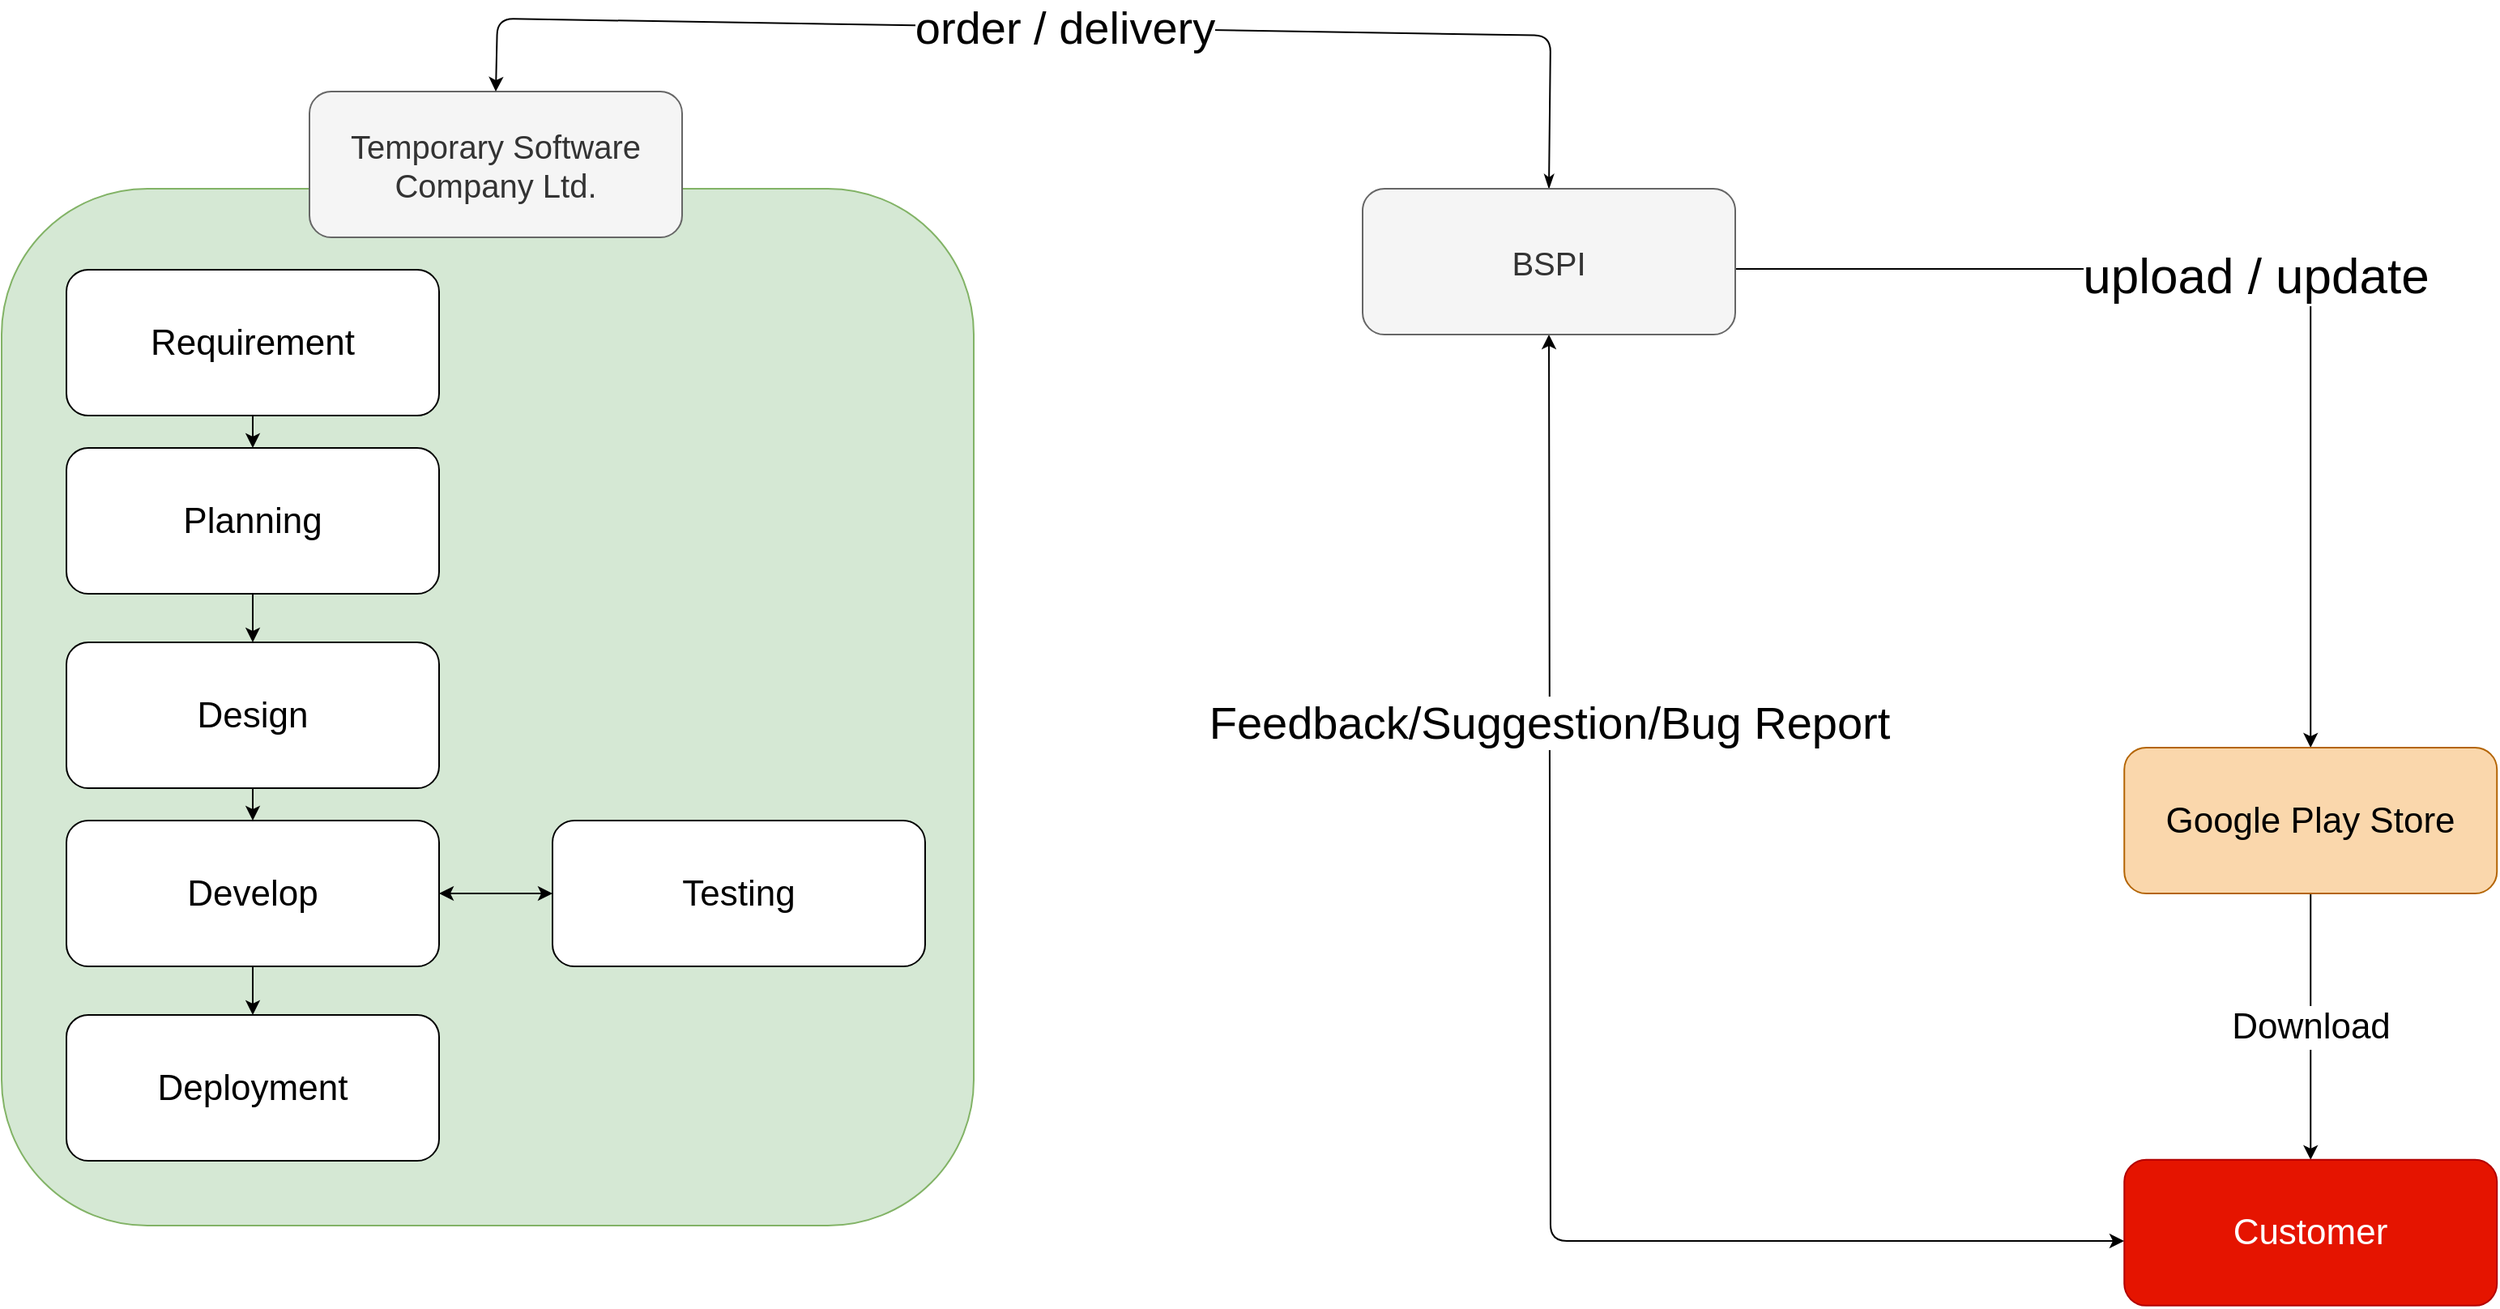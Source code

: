 <mxfile version="10.6.0" type="github"><diagram id="_4Gg-TKVNMU4XP4fb0Fz" name="Page-1"><mxGraphModel dx="2020" dy="1154" grid="1" gridSize="10" guides="1" tooltips="1" connect="1" arrows="1" fold="1" page="1" pageScale="1" pageWidth="850" pageHeight="1100" math="0" shadow="0"><root><mxCell id="0"/><mxCell id="1" parent="0"/><mxCell id="L8AU2VVw_bmX-V4IPNlR-5" value="upload / update" style="edgeStyle=orthogonalEdgeStyle;rounded=0;orthogonalLoop=1;jettySize=auto;html=1;entryX=0.5;entryY=0;entryDx=0;entryDy=0;fontSize=31;exitX=0;exitY=0.75;exitDx=0;exitDy=0;" edge="1" parent="1" source="JvbYvJGQFCC8Bi67AofF-60" target="JvbYvJGQFCC8Bi67AofF-19"><mxGeometry x="0.266" y="-4" relative="1" as="geometry"><Array as="points"><mxPoint x="1050" y="630"/><mxPoint x="1636" y="630"/></Array><mxPoint as="offset"/></mxGeometry></mxCell><mxCell id="JvbYvJGQFCC8Bi67AofF-9" value="" style="rounded=1;whiteSpace=wrap;html=1;fillColor=#d5e8d4;strokeColor=#82b366;" parent="1" vertex="1"><mxGeometry x="210" y="580.5" width="600" height="640" as="geometry"/></mxCell><mxCell id="cOc5OjOTB0Sk3N7PSCbI-2" value="Temporary Software Company Ltd." style="rounded=1;whiteSpace=wrap;html=1;fontSize=20;fillColor=#f5f5f5;strokeColor=#666666;fontColor=#333333;" parent="1" vertex="1"><mxGeometry x="400" y="520.5" width="230" height="90" as="geometry"/></mxCell><mxCell id="JvbYvJGQFCC8Bi67AofF-1" value="&lt;div style=&quot;font-size: 22px;&quot;&gt;Requirement&lt;/div&gt;" style="rounded=1;whiteSpace=wrap;html=1;fontSize=22;" parent="1" vertex="1"><mxGeometry x="250" y="630.5" width="230" height="90" as="geometry"/></mxCell><mxCell id="JvbYvJGQFCC8Bi67AofF-49" style="edgeStyle=orthogonalEdgeStyle;rounded=0;orthogonalLoop=1;jettySize=auto;html=1;exitX=0.5;exitY=1;exitDx=0;exitDy=0;entryX=0.5;entryY=0;entryDx=0;entryDy=0;fontSize=22;" parent="1" source="JvbYvJGQFCC8Bi67AofF-2" target="JvbYvJGQFCC8Bi67AofF-3" edge="1"><mxGeometry relative="1" as="geometry"/></mxCell><mxCell id="JvbYvJGQFCC8Bi67AofF-2" value="&lt;div style=&quot;font-size: 22px;&quot;&gt;Planning&lt;/div&gt;" style="rounded=1;whiteSpace=wrap;html=1;fontSize=22;" parent="1" vertex="1"><mxGeometry x="250" y="740.5" width="230" height="90" as="geometry"/></mxCell><mxCell id="JvbYvJGQFCC8Bi67AofF-50" style="edgeStyle=orthogonalEdgeStyle;rounded=0;orthogonalLoop=1;jettySize=auto;html=1;exitX=0.5;exitY=1;exitDx=0;exitDy=0;entryX=0.5;entryY=0;entryDx=0;entryDy=0;fontSize=22;" parent="1" source="JvbYvJGQFCC8Bi67AofF-3" target="JvbYvJGQFCC8Bi67AofF-4" edge="1"><mxGeometry relative="1" as="geometry"/></mxCell><mxCell id="JvbYvJGQFCC8Bi67AofF-3" value="Design" style="rounded=1;whiteSpace=wrap;html=1;fontSize=22;" parent="1" vertex="1"><mxGeometry x="250" y="860.5" width="230" height="90" as="geometry"/></mxCell><mxCell id="JvbYvJGQFCC8Bi67AofF-51" style="edgeStyle=orthogonalEdgeStyle;rounded=0;orthogonalLoop=1;jettySize=auto;html=1;exitX=0.5;exitY=1;exitDx=0;exitDy=0;entryX=0.5;entryY=0;entryDx=0;entryDy=0;fontSize=22;" parent="1" source="JvbYvJGQFCC8Bi67AofF-4" target="JvbYvJGQFCC8Bi67AofF-6" edge="1"><mxGeometry relative="1" as="geometry"/></mxCell><mxCell id="JvbYvJGQFCC8Bi67AofF-4" value="&lt;div style=&quot;font-size: 22px;&quot;&gt;Develop&lt;/div&gt;" style="rounded=1;whiteSpace=wrap;html=1;fontSize=22;" parent="1" vertex="1"><mxGeometry x="250" y="970.5" width="230" height="90" as="geometry"/></mxCell><mxCell id="JvbYvJGQFCC8Bi67AofF-5" value="Testing" style="rounded=1;whiteSpace=wrap;html=1;fontSize=22;" parent="1" vertex="1"><mxGeometry x="550" y="970.5" width="230" height="90" as="geometry"/></mxCell><mxCell id="JvbYvJGQFCC8Bi67AofF-6" value="Deployment" style="rounded=1;whiteSpace=wrap;html=1;fontSize=22;" parent="1" vertex="1"><mxGeometry x="250" y="1090.5" width="230" height="90" as="geometry"/></mxCell><mxCell id="JvbYvJGQFCC8Bi67AofF-7" value="" style="endArrow=classic;startArrow=classic;html=1;entryX=0;entryY=0.5;entryDx=0;entryDy=0;exitX=1;exitY=0.5;exitDx=0;exitDy=0;" parent="1" source="JvbYvJGQFCC8Bi67AofF-4" target="JvbYvJGQFCC8Bi67AofF-5" edge="1"><mxGeometry width="50" height="50" relative="1" as="geometry"><mxPoint x="250" y="1250.5" as="sourcePoint"/><mxPoint x="300" y="1200.5" as="targetPoint"/></mxGeometry></mxCell><mxCell id="JvbYvJGQFCC8Bi67AofF-37" value="Download" style="edgeStyle=orthogonalEdgeStyle;rounded=0;orthogonalLoop=1;jettySize=auto;html=1;fontSize=22;" parent="1" source="JvbYvJGQFCC8Bi67AofF-19" target="JvbYvJGQFCC8Bi67AofF-36" edge="1"><mxGeometry relative="1" as="geometry"/></mxCell><mxCell id="JvbYvJGQFCC8Bi67AofF-19" value="&lt;div style=&quot;font-size: 22px;&quot;&gt;Google Play Store&lt;/div&gt;" style="rounded=1;whiteSpace=wrap;html=1;fontSize=22;fillColor=#fad7ac;strokeColor=#b46504;" parent="1" vertex="1"><mxGeometry x="1520.118" y="925.5" width="230" height="90" as="geometry"/></mxCell><mxCell id="JvbYvJGQFCC8Bi67AofF-36" value="Customer" style="rounded=1;whiteSpace=wrap;html=1;fontSize=22;fillColor=#e51400;strokeColor=#B20000;fontColor=#ffffff;" parent="1" vertex="1"><mxGeometry x="1520.118" y="1179.929" width="230" height="90" as="geometry"/></mxCell><mxCell id="JvbYvJGQFCC8Bi67AofF-25" value="order / delivery" style="endArrow=classic;html=1;exitX=0.5;exitY=0;exitDx=0;exitDy=0;entryX=0.5;entryY=0;entryDx=0;entryDy=0;fontSize=28;startArrow=classicThin;startFill=1;" parent="1" source="JvbYvJGQFCC8Bi67AofF-60" target="cOc5OjOTB0Sk3N7PSCbI-2" edge="1"><mxGeometry width="50" height="50" relative="1" as="geometry"><mxPoint x="210" y="1300.5" as="sourcePoint"/><mxPoint x="260" y="1250.5" as="targetPoint"/><Array as="points"><mxPoint x="1166" y="486"/><mxPoint x="1140" y="485.5"/><mxPoint x="516" y="475.5"/></Array></mxGeometry></mxCell><mxCell id="JvbYvJGQFCC8Bi67AofF-46" value="" style="endArrow=classic;html=1;fontSize=22;entryX=0.5;entryY=0;entryDx=0;entryDy=0;exitX=0.5;exitY=1;exitDx=0;exitDy=0;" parent="1" source="JvbYvJGQFCC8Bi67AofF-1" target="JvbYvJGQFCC8Bi67AofF-2" edge="1"><mxGeometry width="50" height="50" relative="1" as="geometry"><mxPoint x="210" y="1430.5" as="sourcePoint"/><mxPoint x="260" y="1380.5" as="targetPoint"/></mxGeometry></mxCell><mxCell id="JvbYvJGQFCC8Bi67AofF-57" value="Feedback/Suggestion/Bug Report" style="endArrow=classic;startArrow=classic;html=1;fontSize=28;exitX=0.5;exitY=1;exitDx=0;exitDy=0;" parent="1" source="JvbYvJGQFCC8Bi67AofF-60" edge="1"><mxGeometry x="-0.477" width="50" height="50" relative="1" as="geometry"><mxPoint x="1224" y="900" as="sourcePoint"/><mxPoint x="1520" y="1230" as="targetPoint"/><Array as="points"><mxPoint x="1166" y="1230"/></Array><mxPoint y="1" as="offset"/></mxGeometry></mxCell><mxCell id="JvbYvJGQFCC8Bi67AofF-60" value="BSPI" style="rounded=1;whiteSpace=wrap;html=1;fontSize=20;fillColor=#f5f5f5;strokeColor=#666666;fontColor=#333333;" parent="1" vertex="1"><mxGeometry x="1050" y="580.5" width="230" height="90" as="geometry"/></mxCell></root></mxGraphModel></diagram></mxfile>